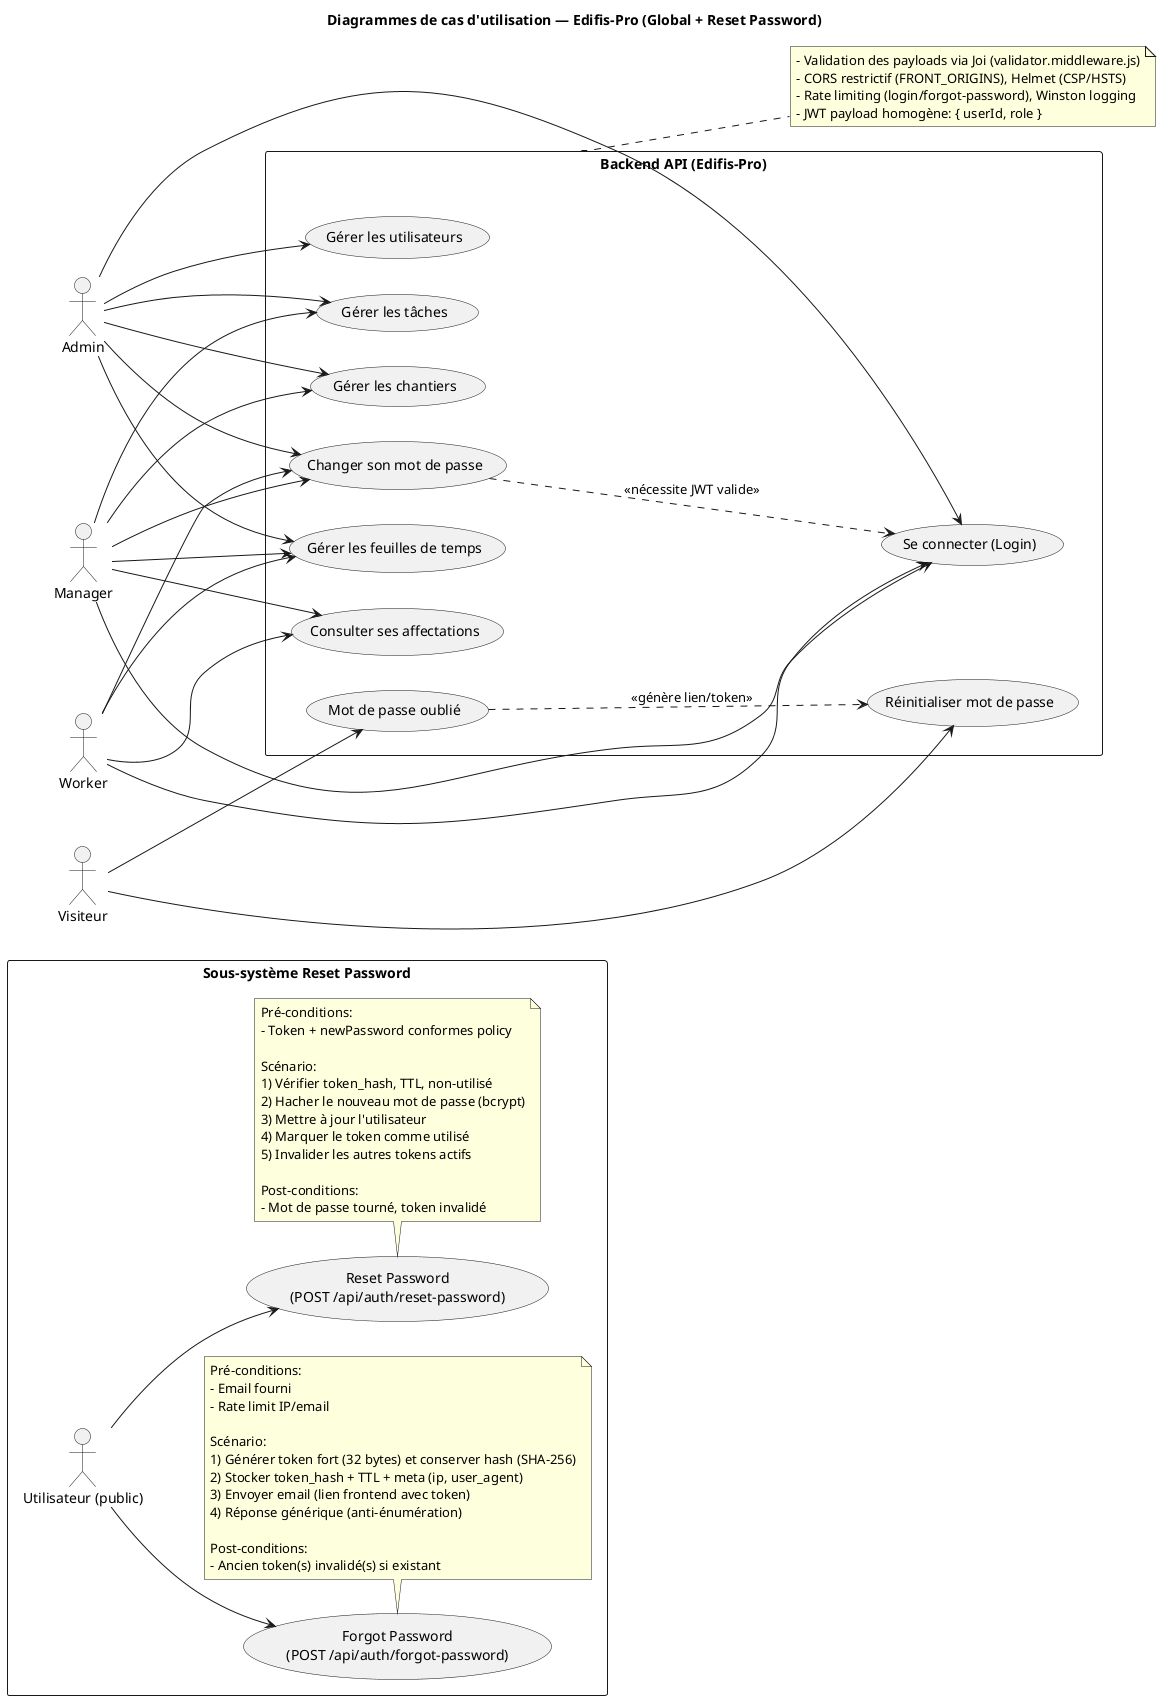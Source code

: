 @startuml
title Diagrammes de cas d'utilisation — Edifis-Pro (Global + Reset Password)

left to right direction
skinparam packageStyle rectangle
skinparam shadowing false

actor "Admin" as Admin
actor "Manager" as Manager
actor "Worker" as Worker
actor "Visiteur" as Visitor

rectangle "Backend API (Edifis-Pro)" as System {
  usecase "Se connecter (Login)" as UC_Login
  usecase "Changer son mot de passe" as UC_ChangePwd
  usecase "Mot de passe oublié" as UC_ForgotPwd
  usecase "Réinitialiser mot de passe" as UC_ResetPwd

  usecase "Gérer les utilisateurs" as UC_Users
  usecase "Gérer les chantiers" as UC_Sites
  usecase "Gérer les tâches" as UC_Tasks
  usecase "Gérer les feuilles de temps" as UC_Timesheets
  usecase "Consulter ses affectations" as UC_ViewAssignments
}

' Droits / Rôles
Admin --> UC_Users
Admin --> UC_Sites
Admin --> UC_Tasks
Admin --> UC_Timesheets
Admin --> UC_Login
Admin --> UC_ChangePwd

Manager --> UC_Sites
Manager --> UC_Tasks
Manager --> UC_Timesheets
Manager --> UC_ViewAssignments
Manager --> UC_Login
Manager --> UC_ChangePwd

Worker --> UC_ViewAssignments
Worker --> UC_Timesheets
Worker --> UC_Login
Worker --> UC_ChangePwd

Visitor --> UC_ForgotPwd
Visitor --> UC_ResetPwd

' Relations entre cas d'utilisation
UC_ForgotPwd ..> UC_ResetPwd : <<génère lien/token>>
UC_ChangePwd ..> UC_Login : <<nécessite JWT valide>>

' Notes sécurité globales
note right of System
- Validation des payloads via Joi (validator.middleware.js)
- CORS restrictif (FRONT_ORIGINS), Helmet (CSP/HSTS)
- Rate limiting (login/forgot-password), Winston logging
- JWT payload homogène: { userId, role }
end note

' ------------------------------
' Cas d'utilisation détaillé: Reset Password
' ------------------------------
rectangle "Sous-système Reset Password" as ResetFlow {
  actor "Utilisateur (public)" as PublicUser

  usecase "Forgot Password\n(POST /api/auth/forgot-password)" as UC_FP
  usecase "Reset Password\n(POST /api/auth/reset-password)" as UC_RP

  PublicUser --> UC_FP
  PublicUser --> UC_RP

  note bottom of UC_FP
  Pré-conditions:
  - Email fourni
  - Rate limit IP/email

  Scénario:
  1) Générer token fort (32 bytes) et conserver hash (SHA-256)
  2) Stocker token_hash + TTL + meta (ip, user_agent)
  3) Envoyer email (lien frontend avec token)
  4) Réponse générique (anti-énumération)

  Post-conditions:
  - Ancien token(s) invalidé(s) si existant
  end note

  note bottom of UC_RP
  Pré-conditions:
  - Token + newPassword conformes policy

  Scénario:
  1) Vérifier token_hash, TTL, non-utilisé
  2) Hacher le nouveau mot de passe (bcrypt)
  3) Mettre à jour l'utilisateur
  4) Marquer le token comme utilisé
  5) Invalider les autres tokens actifs

  Post-conditions:
  - Mot de passe tourné, token invalidé
  end note
}

@enduml
